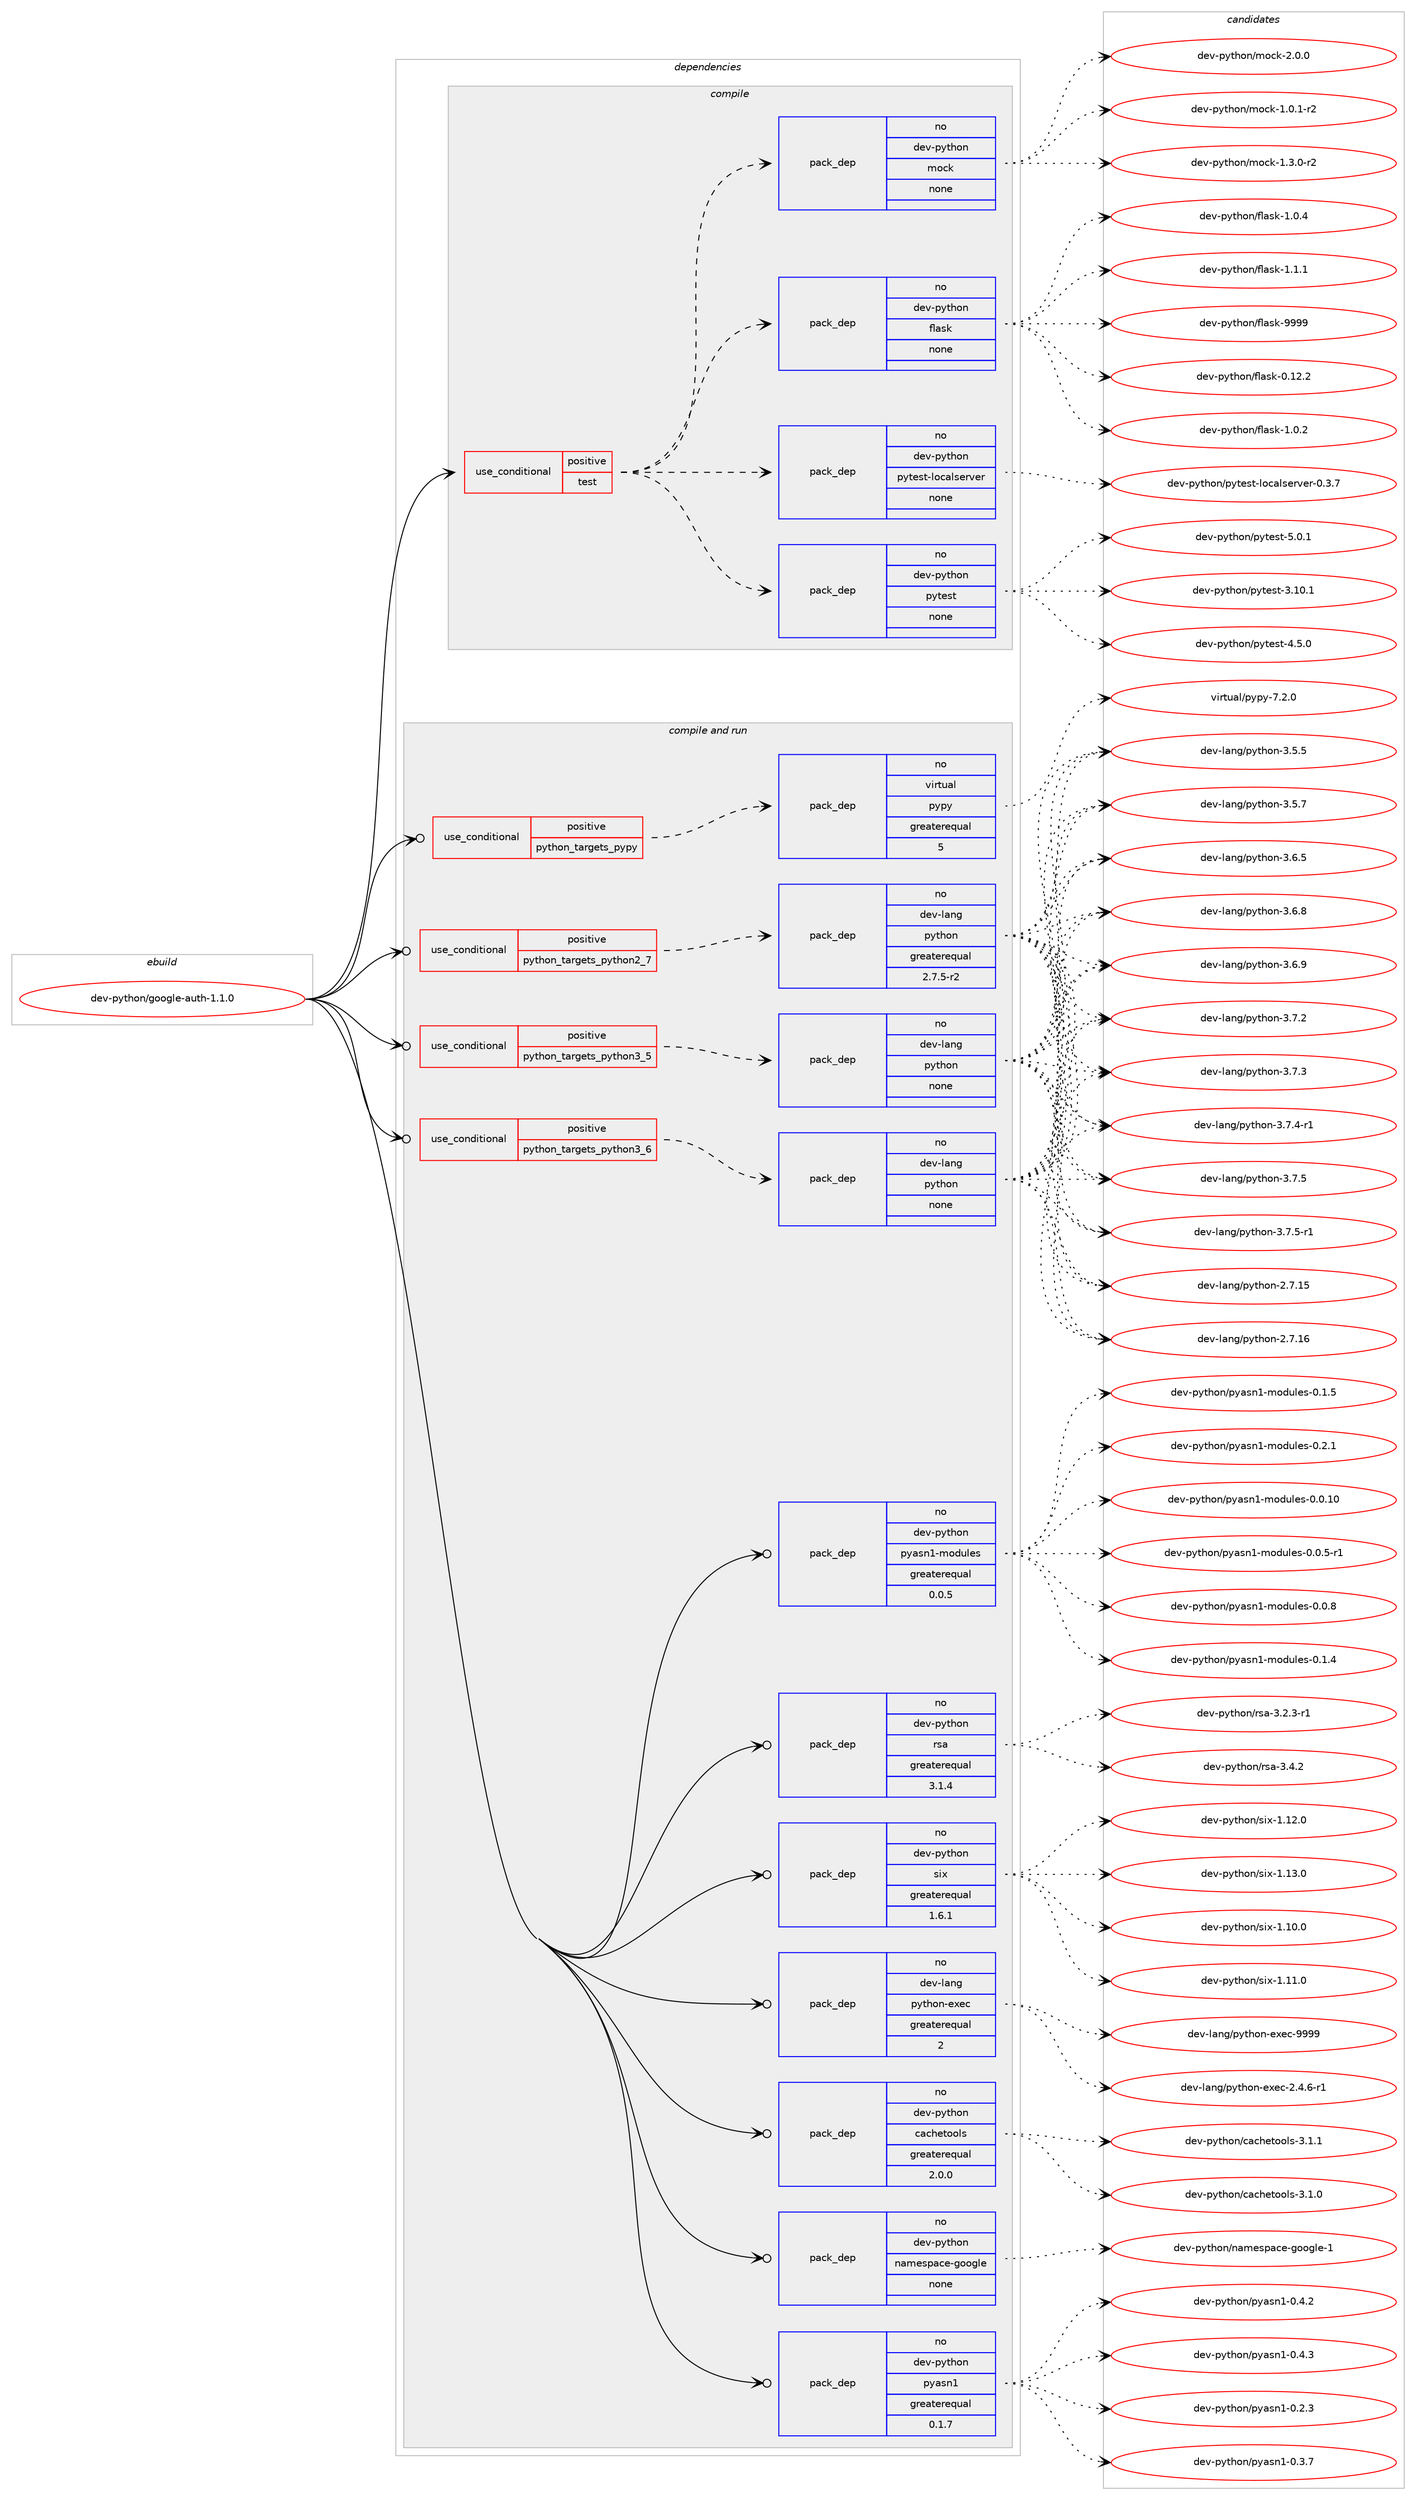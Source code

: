 digraph prolog {

# *************
# Graph options
# *************

newrank=true;
concentrate=true;
compound=true;
graph [rankdir=LR,fontname=Helvetica,fontsize=10,ranksep=1.5];#, ranksep=2.5, nodesep=0.2];
edge  [arrowhead=vee];
node  [fontname=Helvetica,fontsize=10];

# **********
# The ebuild
# **********

subgraph cluster_leftcol {
color=gray;
rank=same;
label=<<i>ebuild</i>>;
id [label="dev-python/google-auth-1.1.0", color=red, width=4, href="../dev-python/google-auth-1.1.0.svg"];
}

# ****************
# The dependencies
# ****************

subgraph cluster_midcol {
color=gray;
label=<<i>dependencies</i>>;
subgraph cluster_compile {
fillcolor="#eeeeee";
style=filled;
label=<<i>compile</i>>;
subgraph cond140146 {
dependency607220 [label=<<TABLE BORDER="0" CELLBORDER="1" CELLSPACING="0" CELLPADDING="4"><TR><TD ROWSPAN="3" CELLPADDING="10">use_conditional</TD></TR><TR><TD>positive</TD></TR><TR><TD>test</TD></TR></TABLE>>, shape=none, color=red];
subgraph pack455276 {
dependency607221 [label=<<TABLE BORDER="0" CELLBORDER="1" CELLSPACING="0" CELLPADDING="4" WIDTH="220"><TR><TD ROWSPAN="6" CELLPADDING="30">pack_dep</TD></TR><TR><TD WIDTH="110">no</TD></TR><TR><TD>dev-python</TD></TR><TR><TD>flask</TD></TR><TR><TD>none</TD></TR><TR><TD></TD></TR></TABLE>>, shape=none, color=blue];
}
dependency607220:e -> dependency607221:w [weight=20,style="dashed",arrowhead="vee"];
subgraph pack455277 {
dependency607222 [label=<<TABLE BORDER="0" CELLBORDER="1" CELLSPACING="0" CELLPADDING="4" WIDTH="220"><TR><TD ROWSPAN="6" CELLPADDING="30">pack_dep</TD></TR><TR><TD WIDTH="110">no</TD></TR><TR><TD>dev-python</TD></TR><TR><TD>mock</TD></TR><TR><TD>none</TD></TR><TR><TD></TD></TR></TABLE>>, shape=none, color=blue];
}
dependency607220:e -> dependency607222:w [weight=20,style="dashed",arrowhead="vee"];
subgraph pack455278 {
dependency607223 [label=<<TABLE BORDER="0" CELLBORDER="1" CELLSPACING="0" CELLPADDING="4" WIDTH="220"><TR><TD ROWSPAN="6" CELLPADDING="30">pack_dep</TD></TR><TR><TD WIDTH="110">no</TD></TR><TR><TD>dev-python</TD></TR><TR><TD>pytest</TD></TR><TR><TD>none</TD></TR><TR><TD></TD></TR></TABLE>>, shape=none, color=blue];
}
dependency607220:e -> dependency607223:w [weight=20,style="dashed",arrowhead="vee"];
subgraph pack455279 {
dependency607224 [label=<<TABLE BORDER="0" CELLBORDER="1" CELLSPACING="0" CELLPADDING="4" WIDTH="220"><TR><TD ROWSPAN="6" CELLPADDING="30">pack_dep</TD></TR><TR><TD WIDTH="110">no</TD></TR><TR><TD>dev-python</TD></TR><TR><TD>pytest-localserver</TD></TR><TR><TD>none</TD></TR><TR><TD></TD></TR></TABLE>>, shape=none, color=blue];
}
dependency607220:e -> dependency607224:w [weight=20,style="dashed",arrowhead="vee"];
}
id:e -> dependency607220:w [weight=20,style="solid",arrowhead="vee"];
}
subgraph cluster_compileandrun {
fillcolor="#eeeeee";
style=filled;
label=<<i>compile and run</i>>;
subgraph cond140147 {
dependency607225 [label=<<TABLE BORDER="0" CELLBORDER="1" CELLSPACING="0" CELLPADDING="4"><TR><TD ROWSPAN="3" CELLPADDING="10">use_conditional</TD></TR><TR><TD>positive</TD></TR><TR><TD>python_targets_pypy</TD></TR></TABLE>>, shape=none, color=red];
subgraph pack455280 {
dependency607226 [label=<<TABLE BORDER="0" CELLBORDER="1" CELLSPACING="0" CELLPADDING="4" WIDTH="220"><TR><TD ROWSPAN="6" CELLPADDING="30">pack_dep</TD></TR><TR><TD WIDTH="110">no</TD></TR><TR><TD>virtual</TD></TR><TR><TD>pypy</TD></TR><TR><TD>greaterequal</TD></TR><TR><TD>5</TD></TR></TABLE>>, shape=none, color=blue];
}
dependency607225:e -> dependency607226:w [weight=20,style="dashed",arrowhead="vee"];
}
id:e -> dependency607225:w [weight=20,style="solid",arrowhead="odotvee"];
subgraph cond140148 {
dependency607227 [label=<<TABLE BORDER="0" CELLBORDER="1" CELLSPACING="0" CELLPADDING="4"><TR><TD ROWSPAN="3" CELLPADDING="10">use_conditional</TD></TR><TR><TD>positive</TD></TR><TR><TD>python_targets_python2_7</TD></TR></TABLE>>, shape=none, color=red];
subgraph pack455281 {
dependency607228 [label=<<TABLE BORDER="0" CELLBORDER="1" CELLSPACING="0" CELLPADDING="4" WIDTH="220"><TR><TD ROWSPAN="6" CELLPADDING="30">pack_dep</TD></TR><TR><TD WIDTH="110">no</TD></TR><TR><TD>dev-lang</TD></TR><TR><TD>python</TD></TR><TR><TD>greaterequal</TD></TR><TR><TD>2.7.5-r2</TD></TR></TABLE>>, shape=none, color=blue];
}
dependency607227:e -> dependency607228:w [weight=20,style="dashed",arrowhead="vee"];
}
id:e -> dependency607227:w [weight=20,style="solid",arrowhead="odotvee"];
subgraph cond140149 {
dependency607229 [label=<<TABLE BORDER="0" CELLBORDER="1" CELLSPACING="0" CELLPADDING="4"><TR><TD ROWSPAN="3" CELLPADDING="10">use_conditional</TD></TR><TR><TD>positive</TD></TR><TR><TD>python_targets_python3_5</TD></TR></TABLE>>, shape=none, color=red];
subgraph pack455282 {
dependency607230 [label=<<TABLE BORDER="0" CELLBORDER="1" CELLSPACING="0" CELLPADDING="4" WIDTH="220"><TR><TD ROWSPAN="6" CELLPADDING="30">pack_dep</TD></TR><TR><TD WIDTH="110">no</TD></TR><TR><TD>dev-lang</TD></TR><TR><TD>python</TD></TR><TR><TD>none</TD></TR><TR><TD></TD></TR></TABLE>>, shape=none, color=blue];
}
dependency607229:e -> dependency607230:w [weight=20,style="dashed",arrowhead="vee"];
}
id:e -> dependency607229:w [weight=20,style="solid",arrowhead="odotvee"];
subgraph cond140150 {
dependency607231 [label=<<TABLE BORDER="0" CELLBORDER="1" CELLSPACING="0" CELLPADDING="4"><TR><TD ROWSPAN="3" CELLPADDING="10">use_conditional</TD></TR><TR><TD>positive</TD></TR><TR><TD>python_targets_python3_6</TD></TR></TABLE>>, shape=none, color=red];
subgraph pack455283 {
dependency607232 [label=<<TABLE BORDER="0" CELLBORDER="1" CELLSPACING="0" CELLPADDING="4" WIDTH="220"><TR><TD ROWSPAN="6" CELLPADDING="30">pack_dep</TD></TR><TR><TD WIDTH="110">no</TD></TR><TR><TD>dev-lang</TD></TR><TR><TD>python</TD></TR><TR><TD>none</TD></TR><TR><TD></TD></TR></TABLE>>, shape=none, color=blue];
}
dependency607231:e -> dependency607232:w [weight=20,style="dashed",arrowhead="vee"];
}
id:e -> dependency607231:w [weight=20,style="solid",arrowhead="odotvee"];
subgraph pack455284 {
dependency607233 [label=<<TABLE BORDER="0" CELLBORDER="1" CELLSPACING="0" CELLPADDING="4" WIDTH="220"><TR><TD ROWSPAN="6" CELLPADDING="30">pack_dep</TD></TR><TR><TD WIDTH="110">no</TD></TR><TR><TD>dev-lang</TD></TR><TR><TD>python-exec</TD></TR><TR><TD>greaterequal</TD></TR><TR><TD>2</TD></TR></TABLE>>, shape=none, color=blue];
}
id:e -> dependency607233:w [weight=20,style="solid",arrowhead="odotvee"];
subgraph pack455285 {
dependency607234 [label=<<TABLE BORDER="0" CELLBORDER="1" CELLSPACING="0" CELLPADDING="4" WIDTH="220"><TR><TD ROWSPAN="6" CELLPADDING="30">pack_dep</TD></TR><TR><TD WIDTH="110">no</TD></TR><TR><TD>dev-python</TD></TR><TR><TD>cachetools</TD></TR><TR><TD>greaterequal</TD></TR><TR><TD>2.0.0</TD></TR></TABLE>>, shape=none, color=blue];
}
id:e -> dependency607234:w [weight=20,style="solid",arrowhead="odotvee"];
subgraph pack455286 {
dependency607235 [label=<<TABLE BORDER="0" CELLBORDER="1" CELLSPACING="0" CELLPADDING="4" WIDTH="220"><TR><TD ROWSPAN="6" CELLPADDING="30">pack_dep</TD></TR><TR><TD WIDTH="110">no</TD></TR><TR><TD>dev-python</TD></TR><TR><TD>namespace-google</TD></TR><TR><TD>none</TD></TR><TR><TD></TD></TR></TABLE>>, shape=none, color=blue];
}
id:e -> dependency607235:w [weight=20,style="solid",arrowhead="odotvee"];
subgraph pack455287 {
dependency607236 [label=<<TABLE BORDER="0" CELLBORDER="1" CELLSPACING="0" CELLPADDING="4" WIDTH="220"><TR><TD ROWSPAN="6" CELLPADDING="30">pack_dep</TD></TR><TR><TD WIDTH="110">no</TD></TR><TR><TD>dev-python</TD></TR><TR><TD>pyasn1</TD></TR><TR><TD>greaterequal</TD></TR><TR><TD>0.1.7</TD></TR></TABLE>>, shape=none, color=blue];
}
id:e -> dependency607236:w [weight=20,style="solid",arrowhead="odotvee"];
subgraph pack455288 {
dependency607237 [label=<<TABLE BORDER="0" CELLBORDER="1" CELLSPACING="0" CELLPADDING="4" WIDTH="220"><TR><TD ROWSPAN="6" CELLPADDING="30">pack_dep</TD></TR><TR><TD WIDTH="110">no</TD></TR><TR><TD>dev-python</TD></TR><TR><TD>pyasn1-modules</TD></TR><TR><TD>greaterequal</TD></TR><TR><TD>0.0.5</TD></TR></TABLE>>, shape=none, color=blue];
}
id:e -> dependency607237:w [weight=20,style="solid",arrowhead="odotvee"];
subgraph pack455289 {
dependency607238 [label=<<TABLE BORDER="0" CELLBORDER="1" CELLSPACING="0" CELLPADDING="4" WIDTH="220"><TR><TD ROWSPAN="6" CELLPADDING="30">pack_dep</TD></TR><TR><TD WIDTH="110">no</TD></TR><TR><TD>dev-python</TD></TR><TR><TD>rsa</TD></TR><TR><TD>greaterequal</TD></TR><TR><TD>3.1.4</TD></TR></TABLE>>, shape=none, color=blue];
}
id:e -> dependency607238:w [weight=20,style="solid",arrowhead="odotvee"];
subgraph pack455290 {
dependency607239 [label=<<TABLE BORDER="0" CELLBORDER="1" CELLSPACING="0" CELLPADDING="4" WIDTH="220"><TR><TD ROWSPAN="6" CELLPADDING="30">pack_dep</TD></TR><TR><TD WIDTH="110">no</TD></TR><TR><TD>dev-python</TD></TR><TR><TD>six</TD></TR><TR><TD>greaterequal</TD></TR><TR><TD>1.6.1</TD></TR></TABLE>>, shape=none, color=blue];
}
id:e -> dependency607239:w [weight=20,style="solid",arrowhead="odotvee"];
}
subgraph cluster_run {
fillcolor="#eeeeee";
style=filled;
label=<<i>run</i>>;
}
}

# **************
# The candidates
# **************

subgraph cluster_choices {
rank=same;
color=gray;
label=<<i>candidates</i>>;

subgraph choice455276 {
color=black;
nodesep=1;
choice10010111845112121116104111110471021089711510745484649504650 [label="dev-python/flask-0.12.2", color=red, width=4,href="../dev-python/flask-0.12.2.svg"];
choice100101118451121211161041111104710210897115107454946484650 [label="dev-python/flask-1.0.2", color=red, width=4,href="../dev-python/flask-1.0.2.svg"];
choice100101118451121211161041111104710210897115107454946484652 [label="dev-python/flask-1.0.4", color=red, width=4,href="../dev-python/flask-1.0.4.svg"];
choice100101118451121211161041111104710210897115107454946494649 [label="dev-python/flask-1.1.1", color=red, width=4,href="../dev-python/flask-1.1.1.svg"];
choice1001011184511212111610411111047102108971151074557575757 [label="dev-python/flask-9999", color=red, width=4,href="../dev-python/flask-9999.svg"];
dependency607221:e -> choice10010111845112121116104111110471021089711510745484649504650:w [style=dotted,weight="100"];
dependency607221:e -> choice100101118451121211161041111104710210897115107454946484650:w [style=dotted,weight="100"];
dependency607221:e -> choice100101118451121211161041111104710210897115107454946484652:w [style=dotted,weight="100"];
dependency607221:e -> choice100101118451121211161041111104710210897115107454946494649:w [style=dotted,weight="100"];
dependency607221:e -> choice1001011184511212111610411111047102108971151074557575757:w [style=dotted,weight="100"];
}
subgraph choice455277 {
color=black;
nodesep=1;
choice1001011184511212111610411111047109111991074549464846494511450 [label="dev-python/mock-1.0.1-r2", color=red, width=4,href="../dev-python/mock-1.0.1-r2.svg"];
choice1001011184511212111610411111047109111991074549465146484511450 [label="dev-python/mock-1.3.0-r2", color=red, width=4,href="../dev-python/mock-1.3.0-r2.svg"];
choice100101118451121211161041111104710911199107455046484648 [label="dev-python/mock-2.0.0", color=red, width=4,href="../dev-python/mock-2.0.0.svg"];
dependency607222:e -> choice1001011184511212111610411111047109111991074549464846494511450:w [style=dotted,weight="100"];
dependency607222:e -> choice1001011184511212111610411111047109111991074549465146484511450:w [style=dotted,weight="100"];
dependency607222:e -> choice100101118451121211161041111104710911199107455046484648:w [style=dotted,weight="100"];
}
subgraph choice455278 {
color=black;
nodesep=1;
choice100101118451121211161041111104711212111610111511645514649484649 [label="dev-python/pytest-3.10.1", color=red, width=4,href="../dev-python/pytest-3.10.1.svg"];
choice1001011184511212111610411111047112121116101115116455246534648 [label="dev-python/pytest-4.5.0", color=red, width=4,href="../dev-python/pytest-4.5.0.svg"];
choice1001011184511212111610411111047112121116101115116455346484649 [label="dev-python/pytest-5.0.1", color=red, width=4,href="../dev-python/pytest-5.0.1.svg"];
dependency607223:e -> choice100101118451121211161041111104711212111610111511645514649484649:w [style=dotted,weight="100"];
dependency607223:e -> choice1001011184511212111610411111047112121116101115116455246534648:w [style=dotted,weight="100"];
dependency607223:e -> choice1001011184511212111610411111047112121116101115116455346484649:w [style=dotted,weight="100"];
}
subgraph choice455279 {
color=black;
nodesep=1;
choice1001011184511212111610411111047112121116101115116451081119997108115101114118101114454846514655 [label="dev-python/pytest-localserver-0.3.7", color=red, width=4,href="../dev-python/pytest-localserver-0.3.7.svg"];
dependency607224:e -> choice1001011184511212111610411111047112121116101115116451081119997108115101114118101114454846514655:w [style=dotted,weight="100"];
}
subgraph choice455280 {
color=black;
nodesep=1;
choice1181051141161179710847112121112121455546504648 [label="virtual/pypy-7.2.0", color=red, width=4,href="../virtual/pypy-7.2.0.svg"];
dependency607226:e -> choice1181051141161179710847112121112121455546504648:w [style=dotted,weight="100"];
}
subgraph choice455281 {
color=black;
nodesep=1;
choice10010111845108971101034711212111610411111045504655464953 [label="dev-lang/python-2.7.15", color=red, width=4,href="../dev-lang/python-2.7.15.svg"];
choice10010111845108971101034711212111610411111045504655464954 [label="dev-lang/python-2.7.16", color=red, width=4,href="../dev-lang/python-2.7.16.svg"];
choice100101118451089711010347112121116104111110455146534653 [label="dev-lang/python-3.5.5", color=red, width=4,href="../dev-lang/python-3.5.5.svg"];
choice100101118451089711010347112121116104111110455146534655 [label="dev-lang/python-3.5.7", color=red, width=4,href="../dev-lang/python-3.5.7.svg"];
choice100101118451089711010347112121116104111110455146544653 [label="dev-lang/python-3.6.5", color=red, width=4,href="../dev-lang/python-3.6.5.svg"];
choice100101118451089711010347112121116104111110455146544656 [label="dev-lang/python-3.6.8", color=red, width=4,href="../dev-lang/python-3.6.8.svg"];
choice100101118451089711010347112121116104111110455146544657 [label="dev-lang/python-3.6.9", color=red, width=4,href="../dev-lang/python-3.6.9.svg"];
choice100101118451089711010347112121116104111110455146554650 [label="dev-lang/python-3.7.2", color=red, width=4,href="../dev-lang/python-3.7.2.svg"];
choice100101118451089711010347112121116104111110455146554651 [label="dev-lang/python-3.7.3", color=red, width=4,href="../dev-lang/python-3.7.3.svg"];
choice1001011184510897110103471121211161041111104551465546524511449 [label="dev-lang/python-3.7.4-r1", color=red, width=4,href="../dev-lang/python-3.7.4-r1.svg"];
choice100101118451089711010347112121116104111110455146554653 [label="dev-lang/python-3.7.5", color=red, width=4,href="../dev-lang/python-3.7.5.svg"];
choice1001011184510897110103471121211161041111104551465546534511449 [label="dev-lang/python-3.7.5-r1", color=red, width=4,href="../dev-lang/python-3.7.5-r1.svg"];
dependency607228:e -> choice10010111845108971101034711212111610411111045504655464953:w [style=dotted,weight="100"];
dependency607228:e -> choice10010111845108971101034711212111610411111045504655464954:w [style=dotted,weight="100"];
dependency607228:e -> choice100101118451089711010347112121116104111110455146534653:w [style=dotted,weight="100"];
dependency607228:e -> choice100101118451089711010347112121116104111110455146534655:w [style=dotted,weight="100"];
dependency607228:e -> choice100101118451089711010347112121116104111110455146544653:w [style=dotted,weight="100"];
dependency607228:e -> choice100101118451089711010347112121116104111110455146544656:w [style=dotted,weight="100"];
dependency607228:e -> choice100101118451089711010347112121116104111110455146544657:w [style=dotted,weight="100"];
dependency607228:e -> choice100101118451089711010347112121116104111110455146554650:w [style=dotted,weight="100"];
dependency607228:e -> choice100101118451089711010347112121116104111110455146554651:w [style=dotted,weight="100"];
dependency607228:e -> choice1001011184510897110103471121211161041111104551465546524511449:w [style=dotted,weight="100"];
dependency607228:e -> choice100101118451089711010347112121116104111110455146554653:w [style=dotted,weight="100"];
dependency607228:e -> choice1001011184510897110103471121211161041111104551465546534511449:w [style=dotted,weight="100"];
}
subgraph choice455282 {
color=black;
nodesep=1;
choice10010111845108971101034711212111610411111045504655464953 [label="dev-lang/python-2.7.15", color=red, width=4,href="../dev-lang/python-2.7.15.svg"];
choice10010111845108971101034711212111610411111045504655464954 [label="dev-lang/python-2.7.16", color=red, width=4,href="../dev-lang/python-2.7.16.svg"];
choice100101118451089711010347112121116104111110455146534653 [label="dev-lang/python-3.5.5", color=red, width=4,href="../dev-lang/python-3.5.5.svg"];
choice100101118451089711010347112121116104111110455146534655 [label="dev-lang/python-3.5.7", color=red, width=4,href="../dev-lang/python-3.5.7.svg"];
choice100101118451089711010347112121116104111110455146544653 [label="dev-lang/python-3.6.5", color=red, width=4,href="../dev-lang/python-3.6.5.svg"];
choice100101118451089711010347112121116104111110455146544656 [label="dev-lang/python-3.6.8", color=red, width=4,href="../dev-lang/python-3.6.8.svg"];
choice100101118451089711010347112121116104111110455146544657 [label="dev-lang/python-3.6.9", color=red, width=4,href="../dev-lang/python-3.6.9.svg"];
choice100101118451089711010347112121116104111110455146554650 [label="dev-lang/python-3.7.2", color=red, width=4,href="../dev-lang/python-3.7.2.svg"];
choice100101118451089711010347112121116104111110455146554651 [label="dev-lang/python-3.7.3", color=red, width=4,href="../dev-lang/python-3.7.3.svg"];
choice1001011184510897110103471121211161041111104551465546524511449 [label="dev-lang/python-3.7.4-r1", color=red, width=4,href="../dev-lang/python-3.7.4-r1.svg"];
choice100101118451089711010347112121116104111110455146554653 [label="dev-lang/python-3.7.5", color=red, width=4,href="../dev-lang/python-3.7.5.svg"];
choice1001011184510897110103471121211161041111104551465546534511449 [label="dev-lang/python-3.7.5-r1", color=red, width=4,href="../dev-lang/python-3.7.5-r1.svg"];
dependency607230:e -> choice10010111845108971101034711212111610411111045504655464953:w [style=dotted,weight="100"];
dependency607230:e -> choice10010111845108971101034711212111610411111045504655464954:w [style=dotted,weight="100"];
dependency607230:e -> choice100101118451089711010347112121116104111110455146534653:w [style=dotted,weight="100"];
dependency607230:e -> choice100101118451089711010347112121116104111110455146534655:w [style=dotted,weight="100"];
dependency607230:e -> choice100101118451089711010347112121116104111110455146544653:w [style=dotted,weight="100"];
dependency607230:e -> choice100101118451089711010347112121116104111110455146544656:w [style=dotted,weight="100"];
dependency607230:e -> choice100101118451089711010347112121116104111110455146544657:w [style=dotted,weight="100"];
dependency607230:e -> choice100101118451089711010347112121116104111110455146554650:w [style=dotted,weight="100"];
dependency607230:e -> choice100101118451089711010347112121116104111110455146554651:w [style=dotted,weight="100"];
dependency607230:e -> choice1001011184510897110103471121211161041111104551465546524511449:w [style=dotted,weight="100"];
dependency607230:e -> choice100101118451089711010347112121116104111110455146554653:w [style=dotted,weight="100"];
dependency607230:e -> choice1001011184510897110103471121211161041111104551465546534511449:w [style=dotted,weight="100"];
}
subgraph choice455283 {
color=black;
nodesep=1;
choice10010111845108971101034711212111610411111045504655464953 [label="dev-lang/python-2.7.15", color=red, width=4,href="../dev-lang/python-2.7.15.svg"];
choice10010111845108971101034711212111610411111045504655464954 [label="dev-lang/python-2.7.16", color=red, width=4,href="../dev-lang/python-2.7.16.svg"];
choice100101118451089711010347112121116104111110455146534653 [label="dev-lang/python-3.5.5", color=red, width=4,href="../dev-lang/python-3.5.5.svg"];
choice100101118451089711010347112121116104111110455146534655 [label="dev-lang/python-3.5.7", color=red, width=4,href="../dev-lang/python-3.5.7.svg"];
choice100101118451089711010347112121116104111110455146544653 [label="dev-lang/python-3.6.5", color=red, width=4,href="../dev-lang/python-3.6.5.svg"];
choice100101118451089711010347112121116104111110455146544656 [label="dev-lang/python-3.6.8", color=red, width=4,href="../dev-lang/python-3.6.8.svg"];
choice100101118451089711010347112121116104111110455146544657 [label="dev-lang/python-3.6.9", color=red, width=4,href="../dev-lang/python-3.6.9.svg"];
choice100101118451089711010347112121116104111110455146554650 [label="dev-lang/python-3.7.2", color=red, width=4,href="../dev-lang/python-3.7.2.svg"];
choice100101118451089711010347112121116104111110455146554651 [label="dev-lang/python-3.7.3", color=red, width=4,href="../dev-lang/python-3.7.3.svg"];
choice1001011184510897110103471121211161041111104551465546524511449 [label="dev-lang/python-3.7.4-r1", color=red, width=4,href="../dev-lang/python-3.7.4-r1.svg"];
choice100101118451089711010347112121116104111110455146554653 [label="dev-lang/python-3.7.5", color=red, width=4,href="../dev-lang/python-3.7.5.svg"];
choice1001011184510897110103471121211161041111104551465546534511449 [label="dev-lang/python-3.7.5-r1", color=red, width=4,href="../dev-lang/python-3.7.5-r1.svg"];
dependency607232:e -> choice10010111845108971101034711212111610411111045504655464953:w [style=dotted,weight="100"];
dependency607232:e -> choice10010111845108971101034711212111610411111045504655464954:w [style=dotted,weight="100"];
dependency607232:e -> choice100101118451089711010347112121116104111110455146534653:w [style=dotted,weight="100"];
dependency607232:e -> choice100101118451089711010347112121116104111110455146534655:w [style=dotted,weight="100"];
dependency607232:e -> choice100101118451089711010347112121116104111110455146544653:w [style=dotted,weight="100"];
dependency607232:e -> choice100101118451089711010347112121116104111110455146544656:w [style=dotted,weight="100"];
dependency607232:e -> choice100101118451089711010347112121116104111110455146544657:w [style=dotted,weight="100"];
dependency607232:e -> choice100101118451089711010347112121116104111110455146554650:w [style=dotted,weight="100"];
dependency607232:e -> choice100101118451089711010347112121116104111110455146554651:w [style=dotted,weight="100"];
dependency607232:e -> choice1001011184510897110103471121211161041111104551465546524511449:w [style=dotted,weight="100"];
dependency607232:e -> choice100101118451089711010347112121116104111110455146554653:w [style=dotted,weight="100"];
dependency607232:e -> choice1001011184510897110103471121211161041111104551465546534511449:w [style=dotted,weight="100"];
}
subgraph choice455284 {
color=black;
nodesep=1;
choice10010111845108971101034711212111610411111045101120101994550465246544511449 [label="dev-lang/python-exec-2.4.6-r1", color=red, width=4,href="../dev-lang/python-exec-2.4.6-r1.svg"];
choice10010111845108971101034711212111610411111045101120101994557575757 [label="dev-lang/python-exec-9999", color=red, width=4,href="../dev-lang/python-exec-9999.svg"];
dependency607233:e -> choice10010111845108971101034711212111610411111045101120101994550465246544511449:w [style=dotted,weight="100"];
dependency607233:e -> choice10010111845108971101034711212111610411111045101120101994557575757:w [style=dotted,weight="100"];
}
subgraph choice455285 {
color=black;
nodesep=1;
choice1001011184511212111610411111047999799104101116111111108115455146494648 [label="dev-python/cachetools-3.1.0", color=red, width=4,href="../dev-python/cachetools-3.1.0.svg"];
choice1001011184511212111610411111047999799104101116111111108115455146494649 [label="dev-python/cachetools-3.1.1", color=red, width=4,href="../dev-python/cachetools-3.1.1.svg"];
dependency607234:e -> choice1001011184511212111610411111047999799104101116111111108115455146494648:w [style=dotted,weight="100"];
dependency607234:e -> choice1001011184511212111610411111047999799104101116111111108115455146494649:w [style=dotted,weight="100"];
}
subgraph choice455286 {
color=black;
nodesep=1;
choice1001011184511212111610411111047110971091011151129799101451031111111031081014549 [label="dev-python/namespace-google-1", color=red, width=4,href="../dev-python/namespace-google-1.svg"];
dependency607235:e -> choice1001011184511212111610411111047110971091011151129799101451031111111031081014549:w [style=dotted,weight="100"];
}
subgraph choice455287 {
color=black;
nodesep=1;
choice10010111845112121116104111110471121219711511049454846504651 [label="dev-python/pyasn1-0.2.3", color=red, width=4,href="../dev-python/pyasn1-0.2.3.svg"];
choice10010111845112121116104111110471121219711511049454846514655 [label="dev-python/pyasn1-0.3.7", color=red, width=4,href="../dev-python/pyasn1-0.3.7.svg"];
choice10010111845112121116104111110471121219711511049454846524650 [label="dev-python/pyasn1-0.4.2", color=red, width=4,href="../dev-python/pyasn1-0.4.2.svg"];
choice10010111845112121116104111110471121219711511049454846524651 [label="dev-python/pyasn1-0.4.3", color=red, width=4,href="../dev-python/pyasn1-0.4.3.svg"];
dependency607236:e -> choice10010111845112121116104111110471121219711511049454846504651:w [style=dotted,weight="100"];
dependency607236:e -> choice10010111845112121116104111110471121219711511049454846514655:w [style=dotted,weight="100"];
dependency607236:e -> choice10010111845112121116104111110471121219711511049454846524650:w [style=dotted,weight="100"];
dependency607236:e -> choice10010111845112121116104111110471121219711511049454846524651:w [style=dotted,weight="100"];
}
subgraph choice455288 {
color=black;
nodesep=1;
choice100101118451121211161041111104711212197115110494510911110011710810111545484648464948 [label="dev-python/pyasn1-modules-0.0.10", color=red, width=4,href="../dev-python/pyasn1-modules-0.0.10.svg"];
choice10010111845112121116104111110471121219711511049451091111001171081011154548464846534511449 [label="dev-python/pyasn1-modules-0.0.5-r1", color=red, width=4,href="../dev-python/pyasn1-modules-0.0.5-r1.svg"];
choice1001011184511212111610411111047112121971151104945109111100117108101115454846484656 [label="dev-python/pyasn1-modules-0.0.8", color=red, width=4,href="../dev-python/pyasn1-modules-0.0.8.svg"];
choice1001011184511212111610411111047112121971151104945109111100117108101115454846494652 [label="dev-python/pyasn1-modules-0.1.4", color=red, width=4,href="../dev-python/pyasn1-modules-0.1.4.svg"];
choice1001011184511212111610411111047112121971151104945109111100117108101115454846494653 [label="dev-python/pyasn1-modules-0.1.5", color=red, width=4,href="../dev-python/pyasn1-modules-0.1.5.svg"];
choice1001011184511212111610411111047112121971151104945109111100117108101115454846504649 [label="dev-python/pyasn1-modules-0.2.1", color=red, width=4,href="../dev-python/pyasn1-modules-0.2.1.svg"];
dependency607237:e -> choice100101118451121211161041111104711212197115110494510911110011710810111545484648464948:w [style=dotted,weight="100"];
dependency607237:e -> choice10010111845112121116104111110471121219711511049451091111001171081011154548464846534511449:w [style=dotted,weight="100"];
dependency607237:e -> choice1001011184511212111610411111047112121971151104945109111100117108101115454846484656:w [style=dotted,weight="100"];
dependency607237:e -> choice1001011184511212111610411111047112121971151104945109111100117108101115454846494652:w [style=dotted,weight="100"];
dependency607237:e -> choice1001011184511212111610411111047112121971151104945109111100117108101115454846494653:w [style=dotted,weight="100"];
dependency607237:e -> choice1001011184511212111610411111047112121971151104945109111100117108101115454846504649:w [style=dotted,weight="100"];
}
subgraph choice455289 {
color=black;
nodesep=1;
choice1001011184511212111610411111047114115974551465046514511449 [label="dev-python/rsa-3.2.3-r1", color=red, width=4,href="../dev-python/rsa-3.2.3-r1.svg"];
choice100101118451121211161041111104711411597455146524650 [label="dev-python/rsa-3.4.2", color=red, width=4,href="../dev-python/rsa-3.4.2.svg"];
dependency607238:e -> choice1001011184511212111610411111047114115974551465046514511449:w [style=dotted,weight="100"];
dependency607238:e -> choice100101118451121211161041111104711411597455146524650:w [style=dotted,weight="100"];
}
subgraph choice455290 {
color=black;
nodesep=1;
choice100101118451121211161041111104711510512045494649484648 [label="dev-python/six-1.10.0", color=red, width=4,href="../dev-python/six-1.10.0.svg"];
choice100101118451121211161041111104711510512045494649494648 [label="dev-python/six-1.11.0", color=red, width=4,href="../dev-python/six-1.11.0.svg"];
choice100101118451121211161041111104711510512045494649504648 [label="dev-python/six-1.12.0", color=red, width=4,href="../dev-python/six-1.12.0.svg"];
choice100101118451121211161041111104711510512045494649514648 [label="dev-python/six-1.13.0", color=red, width=4,href="../dev-python/six-1.13.0.svg"];
dependency607239:e -> choice100101118451121211161041111104711510512045494649484648:w [style=dotted,weight="100"];
dependency607239:e -> choice100101118451121211161041111104711510512045494649494648:w [style=dotted,weight="100"];
dependency607239:e -> choice100101118451121211161041111104711510512045494649504648:w [style=dotted,weight="100"];
dependency607239:e -> choice100101118451121211161041111104711510512045494649514648:w [style=dotted,weight="100"];
}
}

}
